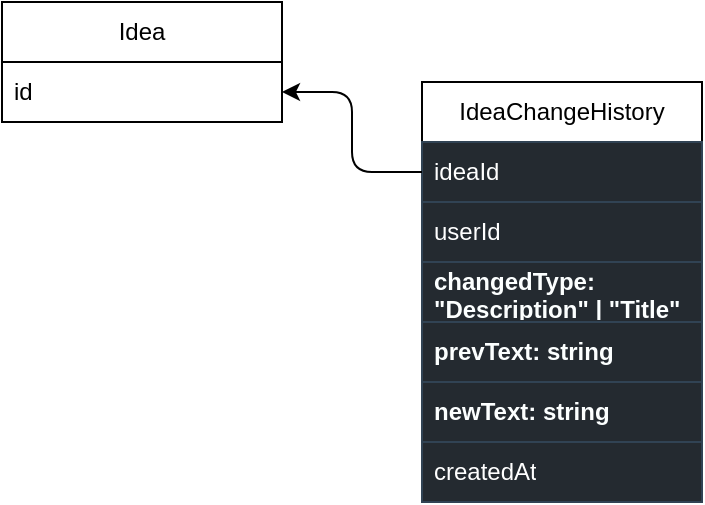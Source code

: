 <mxfile>
    <diagram id="8kmLBOxUvKDmgqKGqTzm" name="Page-1">
        <mxGraphModel dx="1386" dy="715" grid="1" gridSize="10" guides="1" tooltips="1" connect="1" arrows="1" fold="1" page="1" pageScale="1" pageWidth="850" pageHeight="1100" math="0" shadow="0">
            <root>
                <mxCell id="0"/>
                <mxCell id="1" parent="0"/>
                <mxCell id="3" value="Idea" style="swimlane;fontStyle=0;childLayout=stackLayout;horizontal=1;startSize=30;horizontalStack=0;resizeParent=1;resizeParentMax=0;resizeLast=0;collapsible=1;marginBottom=0;whiteSpace=wrap;html=1;" vertex="1" parent="1">
                    <mxGeometry x="150" y="240" width="140" height="60" as="geometry">
                        <mxRectangle x="300" y="320" width="60" height="30" as="alternateBounds"/>
                    </mxGeometry>
                </mxCell>
                <mxCell id="6" value="id" style="text;strokeColor=none;fillColor=none;align=left;verticalAlign=middle;spacingLeft=4;spacingRight=4;overflow=hidden;points=[[0,0.5],[1,0.5]];portConstraint=eastwest;rotatable=0;whiteSpace=wrap;html=1;" vertex="1" parent="3">
                    <mxGeometry y="30" width="140" height="30" as="geometry"/>
                </mxCell>
                <mxCell id="7" value="IdeaChangeHistory" style="swimlane;fontStyle=0;childLayout=stackLayout;horizontal=1;startSize=30;horizontalStack=0;resizeParent=1;resizeParentMax=0;resizeLast=0;collapsible=1;marginBottom=0;whiteSpace=wrap;html=1;" vertex="1" parent="1">
                    <mxGeometry x="360" y="280" width="140" height="210" as="geometry">
                        <mxRectangle x="300" y="320" width="60" height="30" as="alternateBounds"/>
                    </mxGeometry>
                </mxCell>
                <mxCell id="8" value="ideaId" style="text;align=left;verticalAlign=middle;spacingLeft=4;spacingRight=4;overflow=hidden;points=[[0,0.5],[1,0.5]];portConstraint=eastwest;rotatable=0;whiteSpace=wrap;html=1;fillColor=#242A30;fontColor=#ffffff;strokeColor=#314354;" vertex="1" parent="7">
                    <mxGeometry y="30" width="140" height="30" as="geometry"/>
                </mxCell>
                <mxCell id="9" value="userId" style="text;align=left;verticalAlign=middle;spacingLeft=4;spacingRight=4;overflow=hidden;points=[[0,0.5],[1,0.5]];portConstraint=eastwest;rotatable=0;whiteSpace=wrap;html=1;fillColor=#242A30;fontColor=#ffffff;strokeColor=#314354;" vertex="1" parent="7">
                    <mxGeometry y="60" width="140" height="30" as="geometry"/>
                </mxCell>
                <mxCell id="10" value="&lt;b&gt;&lt;font color=&quot;#fcffff&quot;&gt;changedType: &quot;Description&quot; | &quot;Title&quot;&lt;/font&gt;&lt;/b&gt;" style="text;align=left;verticalAlign=middle;spacingLeft=4;spacingRight=4;overflow=hidden;points=[[0,0.5],[1,0.5]];portConstraint=eastwest;rotatable=0;whiteSpace=wrap;html=1;fillColor=#242A30;fontColor=#0FFFB7;strokeColor=#314354;" vertex="1" parent="7">
                    <mxGeometry y="90" width="140" height="30" as="geometry"/>
                </mxCell>
                <mxCell id="18" value="&lt;font color=&quot;#fcffff&quot;&gt;&lt;b&gt;prevText: string&lt;/b&gt;&lt;/font&gt;" style="text;align=left;verticalAlign=middle;spacingLeft=4;spacingRight=4;overflow=hidden;points=[[0,0.5],[1,0.5]];portConstraint=eastwest;rotatable=0;whiteSpace=wrap;html=1;fillColor=#242A30;fontColor=#0FFFB7;strokeColor=#314354;" vertex="1" parent="7">
                    <mxGeometry y="120" width="140" height="30" as="geometry"/>
                </mxCell>
                <mxCell id="19" value="&lt;font color=&quot;#fcffff&quot;&gt;&lt;b&gt;newText: string&lt;/b&gt;&lt;/font&gt;" style="text;align=left;verticalAlign=middle;spacingLeft=4;spacingRight=4;overflow=hidden;points=[[0,0.5],[1,0.5]];portConstraint=eastwest;rotatable=0;whiteSpace=wrap;html=1;fillColor=#242A30;fontColor=#0FFFB7;strokeColor=#314354;" vertex="1" parent="7">
                    <mxGeometry y="150" width="140" height="30" as="geometry"/>
                </mxCell>
                <mxCell id="12" value="createdAt" style="text;align=left;verticalAlign=middle;spacingLeft=4;spacingRight=4;overflow=hidden;points=[[0,0.5],[1,0.5]];portConstraint=eastwest;rotatable=0;whiteSpace=wrap;html=1;fillColor=#242A30;fontColor=#ffffff;strokeColor=#314354;" vertex="1" parent="7">
                    <mxGeometry y="180" width="140" height="30" as="geometry"/>
                </mxCell>
                <mxCell id="25" style="edgeStyle=orthogonalEdgeStyle;html=1;entryX=1;entryY=0.5;entryDx=0;entryDy=0;fontColor=#FCFFFF;" edge="1" parent="1" source="8" target="6">
                    <mxGeometry relative="1" as="geometry"/>
                </mxCell>
            </root>
        </mxGraphModel>
    </diagram>
</mxfile>